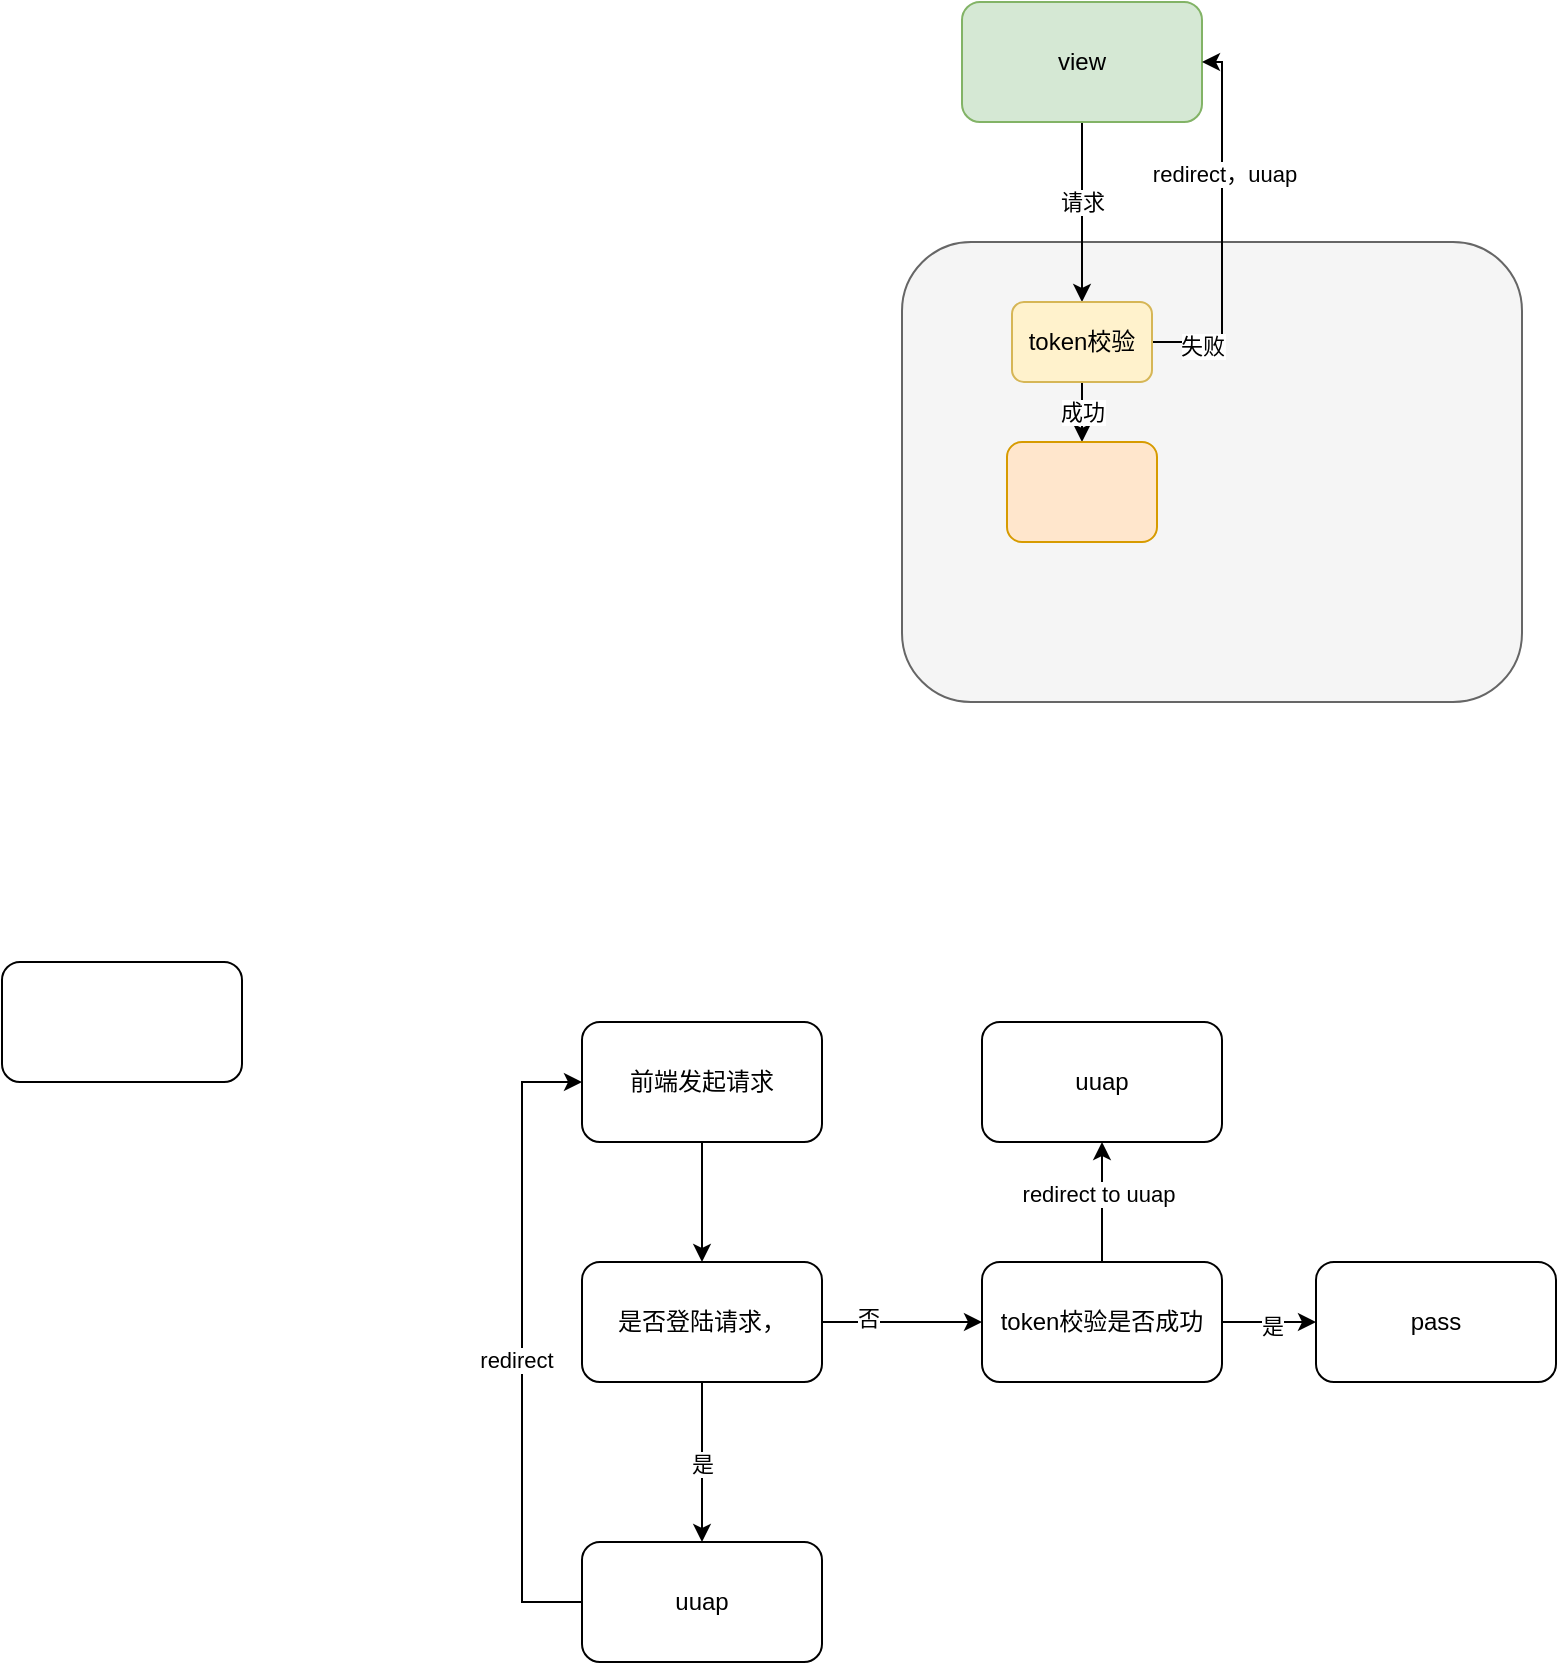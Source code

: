 <mxfile version="22.0.8" type="github">
  <diagram name="第 1 页" id="CAmFV50gPuwuHOw8bLKu">
    <mxGraphModel dx="1024" dy="569" grid="1" gridSize="10" guides="1" tooltips="1" connect="1" arrows="1" fold="1" page="1" pageScale="1" pageWidth="827" pageHeight="1169" math="0" shadow="0">
      <root>
        <mxCell id="0" />
        <mxCell id="1" parent="0" />
        <mxCell id="fOWAJJvJUkHjDr1L3M3s-10" value="" style="rounded=1;whiteSpace=wrap;html=1;fontStyle=1;fillColor=#f5f5f5;fontColor=#333333;strokeColor=#666666;" vertex="1" parent="1">
          <mxGeometry x="500" y="310" width="310" height="230" as="geometry" />
        </mxCell>
        <mxCell id="fOWAJJvJUkHjDr1L3M3s-11" style="edgeStyle=orthogonalEdgeStyle;rounded=0;orthogonalLoop=1;jettySize=auto;html=1;exitX=0.5;exitY=1;exitDx=0;exitDy=0;entryX=0.5;entryY=0;entryDx=0;entryDy=0;" edge="1" parent="1" source="fOWAJJvJUkHjDr1L3M3s-9" target="fOWAJJvJUkHjDr1L3M3s-12">
          <mxGeometry relative="1" as="geometry" />
        </mxCell>
        <mxCell id="fOWAJJvJUkHjDr1L3M3s-20" value="请求" style="edgeLabel;html=1;align=center;verticalAlign=middle;resizable=0;points=[];" vertex="1" connectable="0" parent="fOWAJJvJUkHjDr1L3M3s-11">
          <mxGeometry x="-0.116" relative="1" as="geometry">
            <mxPoint as="offset" />
          </mxGeometry>
        </mxCell>
        <mxCell id="fOWAJJvJUkHjDr1L3M3s-9" value="view" style="rounded=1;whiteSpace=wrap;html=1;fillColor=#d5e8d4;strokeColor=#82b366;" vertex="1" parent="1">
          <mxGeometry x="530" y="190" width="120" height="60" as="geometry" />
        </mxCell>
        <mxCell id="fOWAJJvJUkHjDr1L3M3s-27" style="edgeStyle=orthogonalEdgeStyle;rounded=0;orthogonalLoop=1;jettySize=auto;html=1;exitX=1;exitY=0.5;exitDx=0;exitDy=0;entryX=1;entryY=0.5;entryDx=0;entryDy=0;" edge="1" parent="1" source="fOWAJJvJUkHjDr1L3M3s-12" target="fOWAJJvJUkHjDr1L3M3s-9">
          <mxGeometry relative="1" as="geometry">
            <Array as="points">
              <mxPoint x="660" y="360" />
              <mxPoint x="660" y="220" />
            </Array>
          </mxGeometry>
        </mxCell>
        <mxCell id="fOWAJJvJUkHjDr1L3M3s-28" value="失败" style="edgeLabel;html=1;align=center;verticalAlign=middle;resizable=0;points=[];" vertex="1" connectable="0" parent="fOWAJJvJUkHjDr1L3M3s-27">
          <mxGeometry x="-0.731" y="-2" relative="1" as="geometry">
            <mxPoint as="offset" />
          </mxGeometry>
        </mxCell>
        <mxCell id="fOWAJJvJUkHjDr1L3M3s-29" value="redirect，uuap" style="edgeLabel;html=1;align=center;verticalAlign=middle;resizable=0;points=[];" vertex="1" connectable="0" parent="fOWAJJvJUkHjDr1L3M3s-27">
          <mxGeometry x="0.287" y="-1" relative="1" as="geometry">
            <mxPoint as="offset" />
          </mxGeometry>
        </mxCell>
        <mxCell id="fOWAJJvJUkHjDr1L3M3s-31" value="成功" style="edgeStyle=orthogonalEdgeStyle;rounded=0;orthogonalLoop=1;jettySize=auto;html=1;exitX=0.5;exitY=1;exitDx=0;exitDy=0;entryX=0.5;entryY=0;entryDx=0;entryDy=0;" edge="1" parent="1" source="fOWAJJvJUkHjDr1L3M3s-12" target="fOWAJJvJUkHjDr1L3M3s-30">
          <mxGeometry relative="1" as="geometry" />
        </mxCell>
        <mxCell id="fOWAJJvJUkHjDr1L3M3s-12" value="token校验" style="rounded=1;whiteSpace=wrap;html=1;fillColor=#fff2cc;strokeColor=#d6b656;" vertex="1" parent="1">
          <mxGeometry x="555" y="340" width="70" height="40" as="geometry" />
        </mxCell>
        <mxCell id="fOWAJJvJUkHjDr1L3M3s-30" value="" style="rounded=1;whiteSpace=wrap;html=1;fillColor=#ffe6cc;strokeColor=#d79b00;" vertex="1" parent="1">
          <mxGeometry x="552.5" y="410" width="75" height="50" as="geometry" />
        </mxCell>
        <mxCell id="fOWAJJvJUkHjDr1L3M3s-35" style="edgeStyle=orthogonalEdgeStyle;rounded=0;orthogonalLoop=1;jettySize=auto;html=1;exitX=0.5;exitY=1;exitDx=0;exitDy=0;entryX=0.5;entryY=0;entryDx=0;entryDy=0;" edge="1" parent="1" source="fOWAJJvJUkHjDr1L3M3s-32" target="fOWAJJvJUkHjDr1L3M3s-34">
          <mxGeometry relative="1" as="geometry" />
        </mxCell>
        <mxCell id="fOWAJJvJUkHjDr1L3M3s-32" value="前端发起请求" style="rounded=1;whiteSpace=wrap;html=1;" vertex="1" parent="1">
          <mxGeometry x="340" y="700" width="120" height="60" as="geometry" />
        </mxCell>
        <mxCell id="fOWAJJvJUkHjDr1L3M3s-33" value="" style="rounded=1;whiteSpace=wrap;html=1;" vertex="1" parent="1">
          <mxGeometry x="50" y="670" width="120" height="60" as="geometry" />
        </mxCell>
        <mxCell id="fOWAJJvJUkHjDr1L3M3s-37" style="edgeStyle=orthogonalEdgeStyle;rounded=0;orthogonalLoop=1;jettySize=auto;html=1;exitX=0.5;exitY=1;exitDx=0;exitDy=0;entryX=0.5;entryY=0;entryDx=0;entryDy=0;" edge="1" parent="1" source="fOWAJJvJUkHjDr1L3M3s-34" target="fOWAJJvJUkHjDr1L3M3s-36">
          <mxGeometry relative="1" as="geometry" />
        </mxCell>
        <mxCell id="fOWAJJvJUkHjDr1L3M3s-38" value="是" style="edgeLabel;html=1;align=center;verticalAlign=middle;resizable=0;points=[];" vertex="1" connectable="0" parent="fOWAJJvJUkHjDr1L3M3s-37">
          <mxGeometry x="0.022" relative="1" as="geometry">
            <mxPoint as="offset" />
          </mxGeometry>
        </mxCell>
        <mxCell id="fOWAJJvJUkHjDr1L3M3s-40" style="edgeStyle=orthogonalEdgeStyle;rounded=0;orthogonalLoop=1;jettySize=auto;html=1;exitX=1;exitY=0.5;exitDx=0;exitDy=0;entryX=0;entryY=0.5;entryDx=0;entryDy=0;" edge="1" parent="1" source="fOWAJJvJUkHjDr1L3M3s-34" target="fOWAJJvJUkHjDr1L3M3s-39">
          <mxGeometry relative="1" as="geometry" />
        </mxCell>
        <mxCell id="fOWAJJvJUkHjDr1L3M3s-41" value="否" style="edgeLabel;html=1;align=center;verticalAlign=middle;resizable=0;points=[];" vertex="1" connectable="0" parent="fOWAJJvJUkHjDr1L3M3s-40">
          <mxGeometry x="-0.42" y="2" relative="1" as="geometry">
            <mxPoint as="offset" />
          </mxGeometry>
        </mxCell>
        <mxCell id="fOWAJJvJUkHjDr1L3M3s-34" value="是否登陆请求，" style="rounded=1;whiteSpace=wrap;html=1;" vertex="1" parent="1">
          <mxGeometry x="340" y="820" width="120" height="60" as="geometry" />
        </mxCell>
        <mxCell id="fOWAJJvJUkHjDr1L3M3s-49" style="edgeStyle=orthogonalEdgeStyle;rounded=0;orthogonalLoop=1;jettySize=auto;html=1;exitX=0;exitY=0.5;exitDx=0;exitDy=0;entryX=0;entryY=0.5;entryDx=0;entryDy=0;" edge="1" parent="1" source="fOWAJJvJUkHjDr1L3M3s-36" target="fOWAJJvJUkHjDr1L3M3s-32">
          <mxGeometry relative="1" as="geometry">
            <Array as="points">
              <mxPoint x="310" y="990" />
              <mxPoint x="310" y="730" />
            </Array>
          </mxGeometry>
        </mxCell>
        <mxCell id="fOWAJJvJUkHjDr1L3M3s-50" value="redirect" style="edgeLabel;html=1;align=center;verticalAlign=middle;resizable=0;points=[];" vertex="1" connectable="0" parent="fOWAJJvJUkHjDr1L3M3s-49">
          <mxGeometry x="-0.054" y="3" relative="1" as="geometry">
            <mxPoint as="offset" />
          </mxGeometry>
        </mxCell>
        <mxCell id="fOWAJJvJUkHjDr1L3M3s-36" value="uuap" style="rounded=1;whiteSpace=wrap;html=1;" vertex="1" parent="1">
          <mxGeometry x="340" y="960" width="120" height="60" as="geometry" />
        </mxCell>
        <mxCell id="fOWAJJvJUkHjDr1L3M3s-44" style="edgeStyle=orthogonalEdgeStyle;rounded=0;orthogonalLoop=1;jettySize=auto;html=1;exitX=1;exitY=0.5;exitDx=0;exitDy=0;entryX=0;entryY=0.5;entryDx=0;entryDy=0;" edge="1" parent="1" source="fOWAJJvJUkHjDr1L3M3s-39" target="fOWAJJvJUkHjDr1L3M3s-43">
          <mxGeometry relative="1" as="geometry" />
        </mxCell>
        <mxCell id="fOWAJJvJUkHjDr1L3M3s-45" value="是" style="edgeLabel;html=1;align=center;verticalAlign=middle;resizable=0;points=[];" vertex="1" connectable="0" parent="fOWAJJvJUkHjDr1L3M3s-44">
          <mxGeometry x="0.046" y="-2" relative="1" as="geometry">
            <mxPoint as="offset" />
          </mxGeometry>
        </mxCell>
        <mxCell id="fOWAJJvJUkHjDr1L3M3s-47" style="edgeStyle=orthogonalEdgeStyle;rounded=0;orthogonalLoop=1;jettySize=auto;html=1;exitX=0.5;exitY=0;exitDx=0;exitDy=0;" edge="1" parent="1" source="fOWAJJvJUkHjDr1L3M3s-39" target="fOWAJJvJUkHjDr1L3M3s-46">
          <mxGeometry relative="1" as="geometry" />
        </mxCell>
        <mxCell id="fOWAJJvJUkHjDr1L3M3s-48" value="redirect to uuap" style="edgeLabel;html=1;align=center;verticalAlign=middle;resizable=0;points=[];" vertex="1" connectable="0" parent="fOWAJJvJUkHjDr1L3M3s-47">
          <mxGeometry x="0.133" y="2" relative="1" as="geometry">
            <mxPoint as="offset" />
          </mxGeometry>
        </mxCell>
        <mxCell id="fOWAJJvJUkHjDr1L3M3s-39" value="token校验是否成功" style="rounded=1;whiteSpace=wrap;html=1;" vertex="1" parent="1">
          <mxGeometry x="540" y="820" width="120" height="60" as="geometry" />
        </mxCell>
        <mxCell id="fOWAJJvJUkHjDr1L3M3s-43" value="pass" style="rounded=1;whiteSpace=wrap;html=1;" vertex="1" parent="1">
          <mxGeometry x="707" y="820" width="120" height="60" as="geometry" />
        </mxCell>
        <mxCell id="fOWAJJvJUkHjDr1L3M3s-46" value="uuap" style="rounded=1;whiteSpace=wrap;html=1;" vertex="1" parent="1">
          <mxGeometry x="540" y="700" width="120" height="60" as="geometry" />
        </mxCell>
      </root>
    </mxGraphModel>
  </diagram>
</mxfile>
